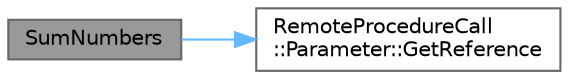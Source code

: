 digraph "SumNumbers"
{
 // LATEX_PDF_SIZE
  bgcolor="transparent";
  edge [fontname=Helvetica,fontsize=10,labelfontname=Helvetica,labelfontsize=10];
  node [fontname=Helvetica,fontsize=10,shape=box,height=0.2,width=0.4];
  rankdir="LR";
  Node1 [id="Node000001",label="SumNumbers",height=0.2,width=0.4,color="gray40", fillcolor="grey60", style="filled", fontcolor="black",tooltip=" "];
  Node1 -> Node2 [id="edge1_Node000001_Node000002",color="steelblue1",style="solid",tooltip=" "];
  Node2 [id="Node000002",label="RemoteProcedureCall\l::Parameter::GetReference",height=0.2,width=0.4,color="grey40", fillcolor="white", style="filled",URL="$class_remote_procedure_call_1_1_parameter.html#a9c70e382aaad6247243f0c80dd58393e",tooltip=" "];
}
